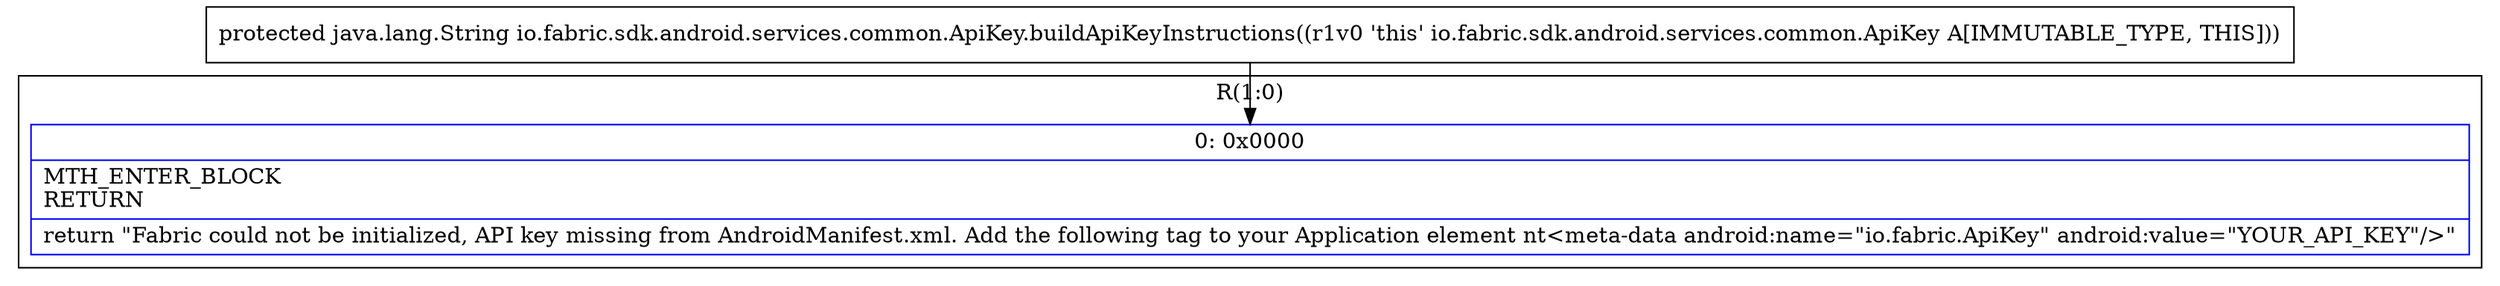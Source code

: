 digraph "CFG forio.fabric.sdk.android.services.common.ApiKey.buildApiKeyInstructions()Ljava\/lang\/String;" {
subgraph cluster_Region_1403746603 {
label = "R(1:0)";
node [shape=record,color=blue];
Node_0 [shape=record,label="{0\:\ 0x0000|MTH_ENTER_BLOCK\lRETURN\l|return \"Fabric could not be initialized, API key missing from AndroidManifest.xml. Add the following tag to your Application element nt\<meta\-data android:name=\"io.fabric.ApiKey\" android:value=\"YOUR_API_KEY\"\/\>\"\l}"];
}
MethodNode[shape=record,label="{protected java.lang.String io.fabric.sdk.android.services.common.ApiKey.buildApiKeyInstructions((r1v0 'this' io.fabric.sdk.android.services.common.ApiKey A[IMMUTABLE_TYPE, THIS])) }"];
MethodNode -> Node_0;
}

